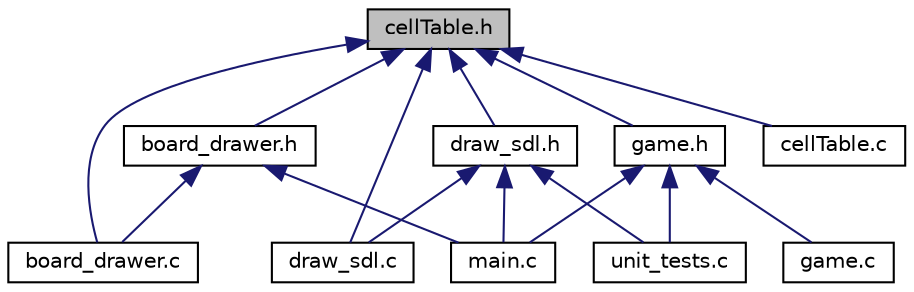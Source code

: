 digraph "cellTable.h"
{
  edge [fontname="Helvetica",fontsize="10",labelfontname="Helvetica",labelfontsize="10"];
  node [fontname="Helvetica",fontsize="10",shape=record];
  Node1 [label="cellTable.h",height=0.2,width=0.4,color="black", fillcolor="grey75", style="filled", fontcolor="black"];
  Node1 -> Node2 [dir="back",color="midnightblue",fontsize="10",style="solid",fontname="Helvetica"];
  Node2 [label="board_drawer.h",height=0.2,width=0.4,color="black", fillcolor="white", style="filled",URL="$board__drawer_8h.html",tooltip="Clearing screen, hiding the curson and drawing the table. "];
  Node2 -> Node3 [dir="back",color="midnightblue",fontsize="10",style="solid",fontname="Helvetica"];
  Node3 [label="board_drawer.c",height=0.2,width=0.4,color="black", fillcolor="white", style="filled",URL="$board__drawer_8c.html"];
  Node2 -> Node4 [dir="back",color="midnightblue",fontsize="10",style="solid",fontname="Helvetica"];
  Node4 [label="main.c",height=0.2,width=0.4,color="black", fillcolor="white", style="filled",URL="$main_8c.html",tooltip="Let&#39;s run the game! "];
  Node1 -> Node3 [dir="back",color="midnightblue",fontsize="10",style="solid",fontname="Helvetica"];
  Node1 -> Node5 [dir="back",color="midnightblue",fontsize="10",style="solid",fontname="Helvetica"];
  Node5 [label="cellTable.c",height=0.2,width=0.4,color="black", fillcolor="white", style="filled",URL="$cellTable_8c.html"];
  Node1 -> Node6 [dir="back",color="midnightblue",fontsize="10",style="solid",fontname="Helvetica"];
  Node6 [label="draw_sdl.h",height=0.2,width=0.4,color="black", fillcolor="white", style="filled",URL="$draw__sdl_8h_source.html"];
  Node6 -> Node7 [dir="back",color="midnightblue",fontsize="10",style="solid",fontname="Helvetica"];
  Node7 [label="draw_sdl.c",height=0.2,width=0.4,color="black", fillcolor="white", style="filled",URL="$draw__sdl_8c.html"];
  Node6 -> Node4 [dir="back",color="midnightblue",fontsize="10",style="solid",fontname="Helvetica"];
  Node6 -> Node8 [dir="back",color="midnightblue",fontsize="10",style="solid",fontname="Helvetica"];
  Node8 [label="unit_tests.c",height=0.2,width=0.4,color="black", fillcolor="white", style="filled",URL="$unit__tests_8c.html"];
  Node1 -> Node7 [dir="back",color="midnightblue",fontsize="10",style="solid",fontname="Helvetica"];
  Node1 -> Node9 [dir="back",color="midnightblue",fontsize="10",style="solid",fontname="Helvetica"];
  Node9 [label="game.h",height=0.2,width=0.4,color="black", fillcolor="white", style="filled",URL="$game_8h.html",tooltip="The game logic is in there. "];
  Node9 -> Node10 [dir="back",color="midnightblue",fontsize="10",style="solid",fontname="Helvetica"];
  Node10 [label="game.c",height=0.2,width=0.4,color="black", fillcolor="white", style="filled",URL="$game_8c.html"];
  Node9 -> Node4 [dir="back",color="midnightblue",fontsize="10",style="solid",fontname="Helvetica"];
  Node9 -> Node8 [dir="back",color="midnightblue",fontsize="10",style="solid",fontname="Helvetica"];
}
